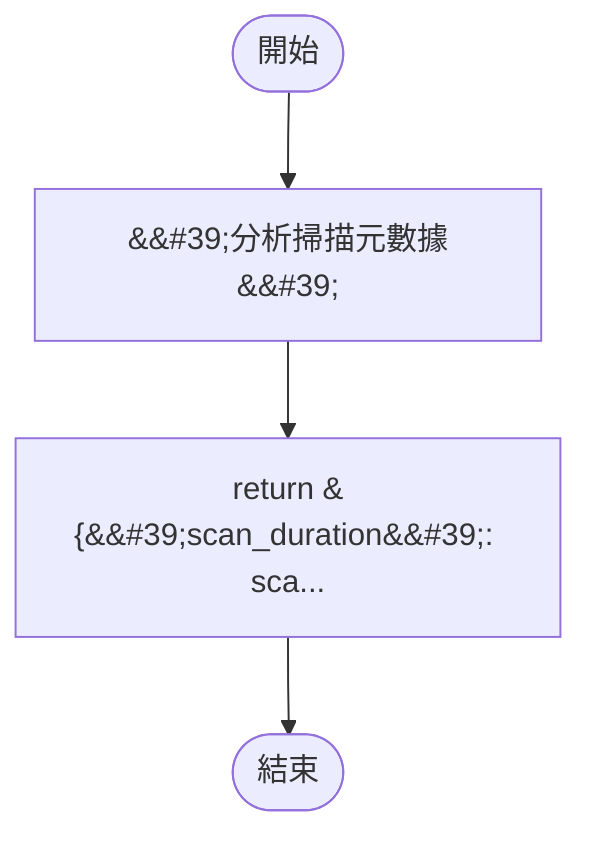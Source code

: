 flowchart TB
    n1([開始])
    n2([結束])
    n3[&amp;&#35;39;分析掃描元數據&amp;&#35;39;]
    n4[return &#123;&amp;&#35;39;scan_duration&amp;&#35;39;: sca...]
    n1 --> n3
    n3 --> n4
    n4 --> n2